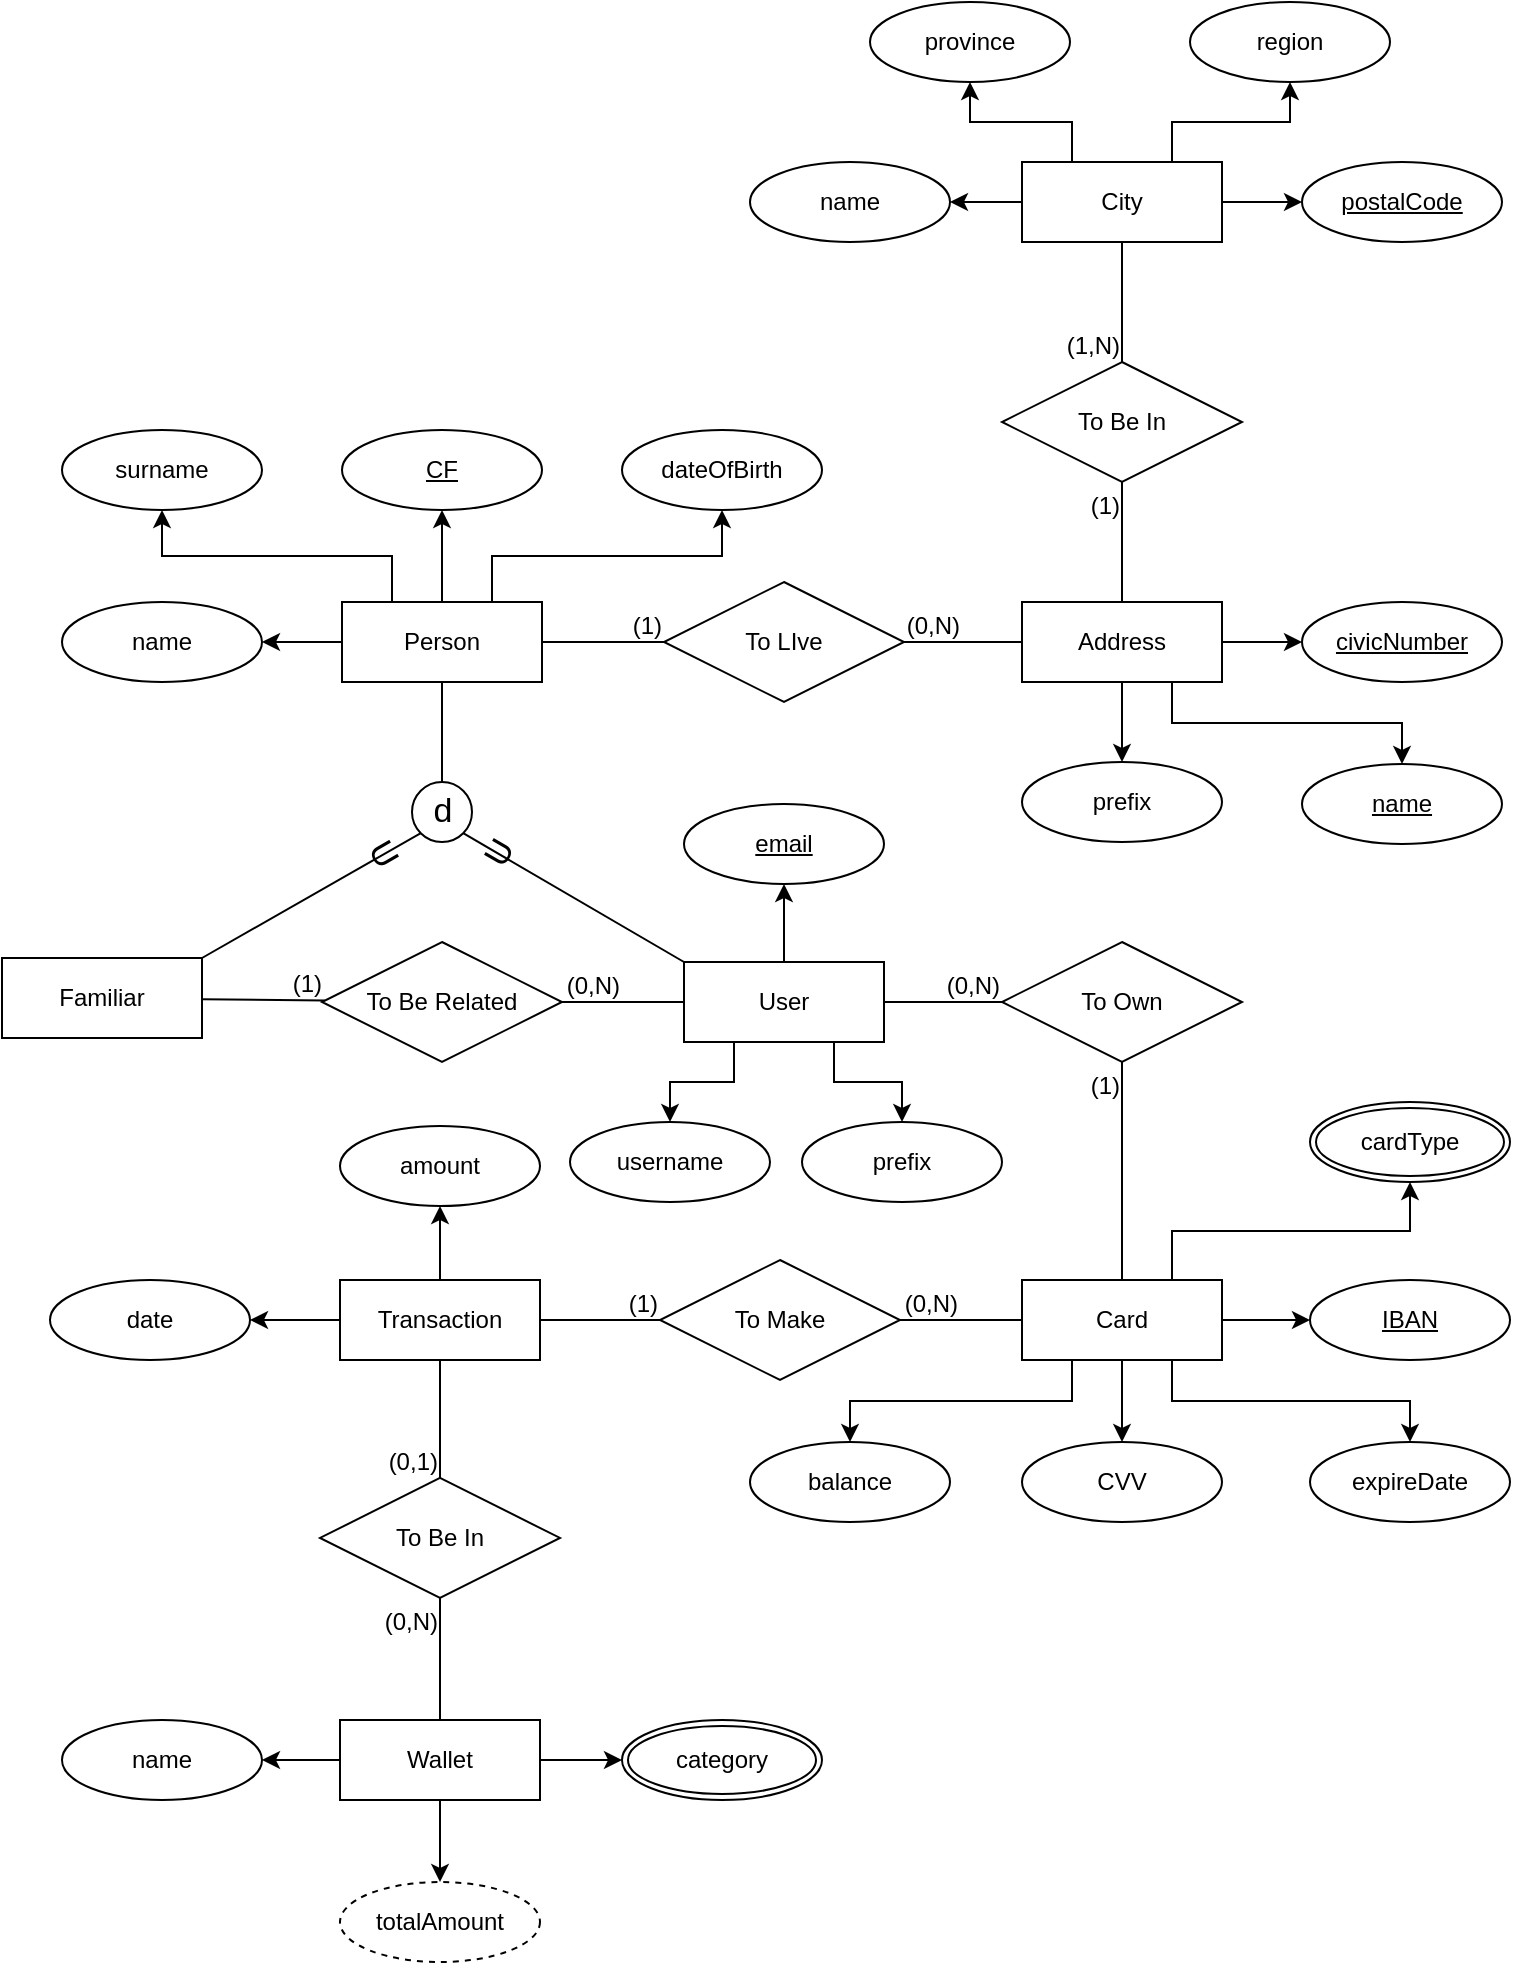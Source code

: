 <mxfile version="21.7.5" type="device">
  <diagram name="Pagina-1" id="V5ksIkCfvQu8_VufCoOh">
    <mxGraphModel dx="607" dy="776" grid="1" gridSize="10" guides="1" tooltips="1" connect="1" arrows="1" fold="1" page="1" pageScale="1" pageWidth="827" pageHeight="1169" math="0" shadow="0">
      <root>
        <mxCell id="0" />
        <mxCell id="1" parent="0" />
        <mxCell id="JWHr9cYI6euD82Q0gi6f-63" style="edgeStyle=orthogonalEdgeStyle;rounded=0;orthogonalLoop=1;jettySize=auto;html=1;exitX=0.5;exitY=1;exitDx=0;exitDy=0;" parent="1" source="JWHr9cYI6euD82Q0gi6f-2" target="JWHr9cYI6euD82Q0gi6f-59" edge="1">
          <mxGeometry relative="1" as="geometry" />
        </mxCell>
        <mxCell id="JWHr9cYI6euD82Q0gi6f-64" style="edgeStyle=orthogonalEdgeStyle;rounded=0;orthogonalLoop=1;jettySize=auto;html=1;exitX=0.75;exitY=1;exitDx=0;exitDy=0;" parent="1" source="JWHr9cYI6euD82Q0gi6f-2" target="JWHr9cYI6euD82Q0gi6f-60" edge="1">
          <mxGeometry relative="1" as="geometry" />
        </mxCell>
        <mxCell id="JWHr9cYI6euD82Q0gi6f-65" style="edgeStyle=orthogonalEdgeStyle;rounded=0;orthogonalLoop=1;jettySize=auto;html=1;exitX=1;exitY=0.5;exitDx=0;exitDy=0;" parent="1" source="JWHr9cYI6euD82Q0gi6f-2" target="JWHr9cYI6euD82Q0gi6f-61" edge="1">
          <mxGeometry relative="1" as="geometry" />
        </mxCell>
        <mxCell id="JWHr9cYI6euD82Q0gi6f-2" value="Address" style="whiteSpace=wrap;html=1;align=center;" parent="1" vertex="1">
          <mxGeometry x="1376" y="380" width="100" height="40" as="geometry" />
        </mxCell>
        <mxCell id="Yr8jS5GsggjdQLUqcXRx-10" style="edgeStyle=orthogonalEdgeStyle;rounded=0;orthogonalLoop=1;jettySize=auto;html=1;exitX=0.5;exitY=0;exitDx=0;exitDy=0;" parent="1" source="JWHr9cYI6euD82Q0gi6f-3" target="Yr8jS5GsggjdQLUqcXRx-9" edge="1">
          <mxGeometry relative="1" as="geometry" />
        </mxCell>
        <mxCell id="Yr8jS5GsggjdQLUqcXRx-11" style="edgeStyle=orthogonalEdgeStyle;rounded=0;orthogonalLoop=1;jettySize=auto;html=1;exitX=0;exitY=0.5;exitDx=0;exitDy=0;" parent="1" source="JWHr9cYI6euD82Q0gi6f-3" target="Yr8jS5GsggjdQLUqcXRx-7" edge="1">
          <mxGeometry relative="1" as="geometry" />
        </mxCell>
        <mxCell id="JWHr9cYI6euD82Q0gi6f-3" value="Transaction" style="whiteSpace=wrap;html=1;align=center;" parent="1" vertex="1">
          <mxGeometry x="1035" y="719" width="100" height="40" as="geometry" />
        </mxCell>
        <mxCell id="Yr8jS5GsggjdQLUqcXRx-14" style="edgeStyle=orthogonalEdgeStyle;rounded=0;orthogonalLoop=1;jettySize=auto;html=1;exitX=0;exitY=0.5;exitDx=0;exitDy=0;" parent="1" source="JWHr9cYI6euD82Q0gi6f-4" target="Yr8jS5GsggjdQLUqcXRx-13" edge="1">
          <mxGeometry relative="1" as="geometry" />
        </mxCell>
        <mxCell id="Yr8jS5GsggjdQLUqcXRx-16" style="edgeStyle=orthogonalEdgeStyle;rounded=0;orthogonalLoop=1;jettySize=auto;html=1;exitX=1;exitY=0.5;exitDx=0;exitDy=0;" parent="1" source="JWHr9cYI6euD82Q0gi6f-4" target="Yr8jS5GsggjdQLUqcXRx-15" edge="1">
          <mxGeometry relative="1" as="geometry" />
        </mxCell>
        <mxCell id="Yr8jS5GsggjdQLUqcXRx-18" style="edgeStyle=orthogonalEdgeStyle;rounded=0;orthogonalLoop=1;jettySize=auto;html=1;exitX=0.5;exitY=1;exitDx=0;exitDy=0;" parent="1" source="JWHr9cYI6euD82Q0gi6f-4" target="Yr8jS5GsggjdQLUqcXRx-17" edge="1">
          <mxGeometry relative="1" as="geometry" />
        </mxCell>
        <mxCell id="JWHr9cYI6euD82Q0gi6f-4" value="Wallet" style="whiteSpace=wrap;html=1;align=center;" parent="1" vertex="1">
          <mxGeometry x="1035" y="939" width="100" height="40" as="geometry" />
        </mxCell>
        <mxCell id="Yr8jS5GsggjdQLUqcXRx-4" style="edgeStyle=orthogonalEdgeStyle;rounded=0;orthogonalLoop=1;jettySize=auto;html=1;exitX=0.5;exitY=1;exitDx=0;exitDy=0;" parent="1" source="JWHr9cYI6euD82Q0gi6f-5" target="Yr8jS5GsggjdQLUqcXRx-2" edge="1">
          <mxGeometry relative="1" as="geometry" />
        </mxCell>
        <mxCell id="Yr8jS5GsggjdQLUqcXRx-5" style="edgeStyle=orthogonalEdgeStyle;rounded=0;orthogonalLoop=1;jettySize=auto;html=1;exitX=0.75;exitY=1;exitDx=0;exitDy=0;" parent="1" source="JWHr9cYI6euD82Q0gi6f-5" target="Yr8jS5GsggjdQLUqcXRx-1" edge="1">
          <mxGeometry relative="1" as="geometry" />
        </mxCell>
        <mxCell id="Yr8jS5GsggjdQLUqcXRx-6" style="edgeStyle=orthogonalEdgeStyle;rounded=0;orthogonalLoop=1;jettySize=auto;html=1;exitX=1;exitY=0.5;exitDx=0;exitDy=0;" parent="1" source="JWHr9cYI6euD82Q0gi6f-5" target="Yr8jS5GsggjdQLUqcXRx-3" edge="1">
          <mxGeometry relative="1" as="geometry" />
        </mxCell>
        <mxCell id="Yr8jS5GsggjdQLUqcXRx-20" style="edgeStyle=orthogonalEdgeStyle;rounded=0;orthogonalLoop=1;jettySize=auto;html=1;exitX=0.75;exitY=0;exitDx=0;exitDy=0;" parent="1" source="JWHr9cYI6euD82Q0gi6f-5" target="Yr8jS5GsggjdQLUqcXRx-19" edge="1">
          <mxGeometry relative="1" as="geometry" />
        </mxCell>
        <mxCell id="CBOZYVvjUtv-n5PX9l5r-3" style="edgeStyle=orthogonalEdgeStyle;rounded=0;orthogonalLoop=1;jettySize=auto;html=1;exitX=0.25;exitY=1;exitDx=0;exitDy=0;entryX=0.5;entryY=0;entryDx=0;entryDy=0;" edge="1" parent="1" source="JWHr9cYI6euD82Q0gi6f-5" target="CBOZYVvjUtv-n5PX9l5r-2">
          <mxGeometry relative="1" as="geometry" />
        </mxCell>
        <mxCell id="JWHr9cYI6euD82Q0gi6f-5" value="Card" style="whiteSpace=wrap;html=1;align=center;" parent="1" vertex="1">
          <mxGeometry x="1376" y="719" width="100" height="40" as="geometry" />
        </mxCell>
        <mxCell id="JWHr9cYI6euD82Q0gi6f-77" style="edgeStyle=orthogonalEdgeStyle;rounded=0;orthogonalLoop=1;jettySize=auto;html=1;exitX=0.75;exitY=1;exitDx=0;exitDy=0;" parent="1" source="JWHr9cYI6euD82Q0gi6f-6" target="JWHr9cYI6euD82Q0gi6f-76" edge="1">
          <mxGeometry relative="1" as="geometry" />
        </mxCell>
        <mxCell id="JWHr9cYI6euD82Q0gi6f-78" style="edgeStyle=orthogonalEdgeStyle;rounded=0;orthogonalLoop=1;jettySize=auto;html=1;exitX=0.25;exitY=1;exitDx=0;exitDy=0;" parent="1" source="JWHr9cYI6euD82Q0gi6f-6" target="JWHr9cYI6euD82Q0gi6f-75" edge="1">
          <mxGeometry relative="1" as="geometry" />
        </mxCell>
        <mxCell id="JWHr9cYI6euD82Q0gi6f-79" style="edgeStyle=orthogonalEdgeStyle;rounded=0;orthogonalLoop=1;jettySize=auto;html=1;exitX=0.5;exitY=0;exitDx=0;exitDy=0;" parent="1" source="JWHr9cYI6euD82Q0gi6f-6" target="JWHr9cYI6euD82Q0gi6f-74" edge="1">
          <mxGeometry relative="1" as="geometry" />
        </mxCell>
        <mxCell id="JWHr9cYI6euD82Q0gi6f-6" value="User" style="whiteSpace=wrap;html=1;align=center;" parent="1" vertex="1">
          <mxGeometry x="1207" y="560" width="100" height="40" as="geometry" />
        </mxCell>
        <mxCell id="JWHr9cYI6euD82Q0gi6f-55" style="edgeStyle=orthogonalEdgeStyle;rounded=0;orthogonalLoop=1;jettySize=auto;html=1;exitX=0.5;exitY=0;exitDx=0;exitDy=0;" parent="1" source="JWHr9cYI6euD82Q0gi6f-7" target="JWHr9cYI6euD82Q0gi6f-54" edge="1">
          <mxGeometry relative="1" as="geometry" />
        </mxCell>
        <mxCell id="JWHr9cYI6euD82Q0gi6f-56" style="edgeStyle=orthogonalEdgeStyle;rounded=0;orthogonalLoop=1;jettySize=auto;html=1;exitX=0.25;exitY=0;exitDx=0;exitDy=0;" parent="1" source="JWHr9cYI6euD82Q0gi6f-7" target="JWHr9cYI6euD82Q0gi6f-52" edge="1">
          <mxGeometry relative="1" as="geometry" />
        </mxCell>
        <mxCell id="JWHr9cYI6euD82Q0gi6f-57" style="edgeStyle=orthogonalEdgeStyle;rounded=0;orthogonalLoop=1;jettySize=auto;html=1;exitX=0;exitY=0.5;exitDx=0;exitDy=0;" parent="1" source="JWHr9cYI6euD82Q0gi6f-7" target="JWHr9cYI6euD82Q0gi6f-50" edge="1">
          <mxGeometry relative="1" as="geometry" />
        </mxCell>
        <mxCell id="JWHr9cYI6euD82Q0gi6f-58" style="edgeStyle=orthogonalEdgeStyle;rounded=0;orthogonalLoop=1;jettySize=auto;html=1;exitX=0.75;exitY=0;exitDx=0;exitDy=0;" parent="1" source="JWHr9cYI6euD82Q0gi6f-7" target="JWHr9cYI6euD82Q0gi6f-51" edge="1">
          <mxGeometry relative="1" as="geometry" />
        </mxCell>
        <mxCell id="JWHr9cYI6euD82Q0gi6f-7" value="Person" style="whiteSpace=wrap;html=1;align=center;" parent="1" vertex="1">
          <mxGeometry x="1036" y="380" width="100" height="40" as="geometry" />
        </mxCell>
        <mxCell id="JWHr9cYI6euD82Q0gi6f-10" value="Familiar" style="whiteSpace=wrap;html=1;align=center;" parent="1" vertex="1">
          <mxGeometry x="866" y="558" width="100" height="40" as="geometry" />
        </mxCell>
        <mxCell id="JWHr9cYI6euD82Q0gi6f-11" value="To LIve" style="shape=rhombus;perimeter=rhombusPerimeter;whiteSpace=wrap;html=1;align=center;" parent="1" vertex="1">
          <mxGeometry x="1197" y="370" width="120" height="60" as="geometry" />
        </mxCell>
        <mxCell id="JWHr9cYI6euD82Q0gi6f-12" value="" style="endArrow=none;html=1;rounded=0;" parent="1" source="JWHr9cYI6euD82Q0gi6f-7" target="JWHr9cYI6euD82Q0gi6f-11" edge="1">
          <mxGeometry relative="1" as="geometry">
            <mxPoint x="666" y="510" as="sourcePoint" />
            <mxPoint x="826" y="510" as="targetPoint" />
          </mxGeometry>
        </mxCell>
        <mxCell id="JWHr9cYI6euD82Q0gi6f-13" value="(1)" style="resizable=0;html=1;whiteSpace=wrap;align=right;verticalAlign=bottom;" parent="JWHr9cYI6euD82Q0gi6f-12" connectable="0" vertex="1">
          <mxGeometry x="1" relative="1" as="geometry" />
        </mxCell>
        <mxCell id="JWHr9cYI6euD82Q0gi6f-15" value="" style="endArrow=none;html=1;rounded=0;" parent="1" source="JWHr9cYI6euD82Q0gi6f-2" target="JWHr9cYI6euD82Q0gi6f-11" edge="1">
          <mxGeometry relative="1" as="geometry">
            <mxPoint x="1276" y="540" as="sourcePoint" />
            <mxPoint x="946" y="570" as="targetPoint" />
          </mxGeometry>
        </mxCell>
        <mxCell id="JWHr9cYI6euD82Q0gi6f-16" value="(0,N)" style="resizable=0;html=1;whiteSpace=wrap;align=right;verticalAlign=bottom;" parent="JWHr9cYI6euD82Q0gi6f-15" connectable="0" vertex="1">
          <mxGeometry x="1" relative="1" as="geometry">
            <mxPoint x="29" as="offset" />
          </mxGeometry>
        </mxCell>
        <mxCell id="JWHr9cYI6euD82Q0gi6f-17" value="To Be In" style="shape=rhombus;perimeter=rhombusPerimeter;whiteSpace=wrap;html=1;align=center;" parent="1" vertex="1">
          <mxGeometry x="1366" y="260" width="120" height="60" as="geometry" />
        </mxCell>
        <mxCell id="JWHr9cYI6euD82Q0gi6f-70" style="edgeStyle=orthogonalEdgeStyle;rounded=0;orthogonalLoop=1;jettySize=auto;html=1;exitX=0.75;exitY=0;exitDx=0;exitDy=0;" parent="1" source="JWHr9cYI6euD82Q0gi6f-18" target="JWHr9cYI6euD82Q0gi6f-67" edge="1">
          <mxGeometry relative="1" as="geometry" />
        </mxCell>
        <mxCell id="JWHr9cYI6euD82Q0gi6f-71" style="edgeStyle=orthogonalEdgeStyle;rounded=0;orthogonalLoop=1;jettySize=auto;html=1;exitX=0.25;exitY=0;exitDx=0;exitDy=0;" parent="1" source="JWHr9cYI6euD82Q0gi6f-18" target="JWHr9cYI6euD82Q0gi6f-66" edge="1">
          <mxGeometry relative="1" as="geometry" />
        </mxCell>
        <mxCell id="JWHr9cYI6euD82Q0gi6f-72" style="edgeStyle=orthogonalEdgeStyle;rounded=0;orthogonalLoop=1;jettySize=auto;html=1;exitX=1;exitY=0.5;exitDx=0;exitDy=0;" parent="1" source="JWHr9cYI6euD82Q0gi6f-18" target="JWHr9cYI6euD82Q0gi6f-69" edge="1">
          <mxGeometry relative="1" as="geometry" />
        </mxCell>
        <mxCell id="JWHr9cYI6euD82Q0gi6f-73" style="edgeStyle=orthogonalEdgeStyle;rounded=0;orthogonalLoop=1;jettySize=auto;html=1;exitX=0;exitY=0.5;exitDx=0;exitDy=0;" parent="1" source="JWHr9cYI6euD82Q0gi6f-18" target="JWHr9cYI6euD82Q0gi6f-68" edge="1">
          <mxGeometry relative="1" as="geometry" />
        </mxCell>
        <mxCell id="JWHr9cYI6euD82Q0gi6f-18" value="City" style="whiteSpace=wrap;html=1;align=center;" parent="1" vertex="1">
          <mxGeometry x="1376" y="160" width="100" height="40" as="geometry" />
        </mxCell>
        <mxCell id="JWHr9cYI6euD82Q0gi6f-19" value="" style="endArrow=none;html=1;rounded=0;" parent="1" source="JWHr9cYI6euD82Q0gi6f-2" target="JWHr9cYI6euD82Q0gi6f-17" edge="1">
          <mxGeometry relative="1" as="geometry">
            <mxPoint x="1096" y="479" as="sourcePoint" />
            <mxPoint x="1176" y="479" as="targetPoint" />
          </mxGeometry>
        </mxCell>
        <mxCell id="JWHr9cYI6euD82Q0gi6f-20" value="(1)" style="resizable=0;html=1;whiteSpace=wrap;align=right;verticalAlign=bottom;" parent="JWHr9cYI6euD82Q0gi6f-19" connectable="0" vertex="1">
          <mxGeometry x="1" relative="1" as="geometry">
            <mxPoint y="20" as="offset" />
          </mxGeometry>
        </mxCell>
        <mxCell id="JWHr9cYI6euD82Q0gi6f-21" value="" style="endArrow=none;html=1;rounded=0;" parent="1" source="JWHr9cYI6euD82Q0gi6f-18" target="JWHr9cYI6euD82Q0gi6f-17" edge="1">
          <mxGeometry relative="1" as="geometry">
            <mxPoint x="1526" y="350" as="sourcePoint" />
            <mxPoint x="1526" y="280" as="targetPoint" />
          </mxGeometry>
        </mxCell>
        <mxCell id="JWHr9cYI6euD82Q0gi6f-22" value="(1,N)" style="resizable=0;html=1;whiteSpace=wrap;align=right;verticalAlign=bottom;" parent="JWHr9cYI6euD82Q0gi6f-21" connectable="0" vertex="1">
          <mxGeometry x="1" relative="1" as="geometry">
            <mxPoint as="offset" />
          </mxGeometry>
        </mxCell>
        <mxCell id="JWHr9cYI6euD82Q0gi6f-25" value="" style="ellipse;whiteSpace=wrap;html=1;aspect=fixed;" parent="1" vertex="1">
          <mxGeometry x="1071" y="470" width="30" height="30" as="geometry" />
        </mxCell>
        <mxCell id="JWHr9cYI6euD82Q0gi6f-26" value="d" style="text;html=1;align=center;verticalAlign=middle;resizable=0;points=[];autosize=1;strokeColor=none;fillColor=none;fontSize=17;" parent="1" vertex="1">
          <mxGeometry x="1071" y="470" width="30" height="30" as="geometry" />
        </mxCell>
        <mxCell id="JWHr9cYI6euD82Q0gi6f-27" value="" style="endArrow=none;html=1;rounded=0;exitX=0.5;exitY=0;exitDx=0;exitDy=0;" parent="1" source="JWHr9cYI6euD82Q0gi6f-25" target="JWHr9cYI6euD82Q0gi6f-7" edge="1">
          <mxGeometry width="50" height="50" relative="1" as="geometry">
            <mxPoint x="1070" y="500" as="sourcePoint" />
            <mxPoint x="1136" y="500" as="targetPoint" />
          </mxGeometry>
        </mxCell>
        <mxCell id="JWHr9cYI6euD82Q0gi6f-30" value="To Be Related" style="shape=rhombus;perimeter=rhombusPerimeter;whiteSpace=wrap;html=1;align=center;" parent="1" vertex="1">
          <mxGeometry x="1026" y="550" width="120" height="60" as="geometry" />
        </mxCell>
        <mxCell id="JWHr9cYI6euD82Q0gi6f-31" value="" style="endArrow=none;html=1;rounded=0;" parent="1" source="JWHr9cYI6euD82Q0gi6f-10" target="JWHr9cYI6euD82Q0gi6f-30" edge="1">
          <mxGeometry relative="1" as="geometry">
            <mxPoint x="996" y="689" as="sourcePoint" />
            <mxPoint x="1057" y="689" as="targetPoint" />
          </mxGeometry>
        </mxCell>
        <mxCell id="JWHr9cYI6euD82Q0gi6f-32" value="(1)" style="resizable=0;html=1;whiteSpace=wrap;align=right;verticalAlign=bottom;" parent="JWHr9cYI6euD82Q0gi6f-31" connectable="0" vertex="1">
          <mxGeometry x="1" relative="1" as="geometry" />
        </mxCell>
        <mxCell id="JWHr9cYI6euD82Q0gi6f-33" value="" style="endArrow=none;html=1;rounded=0;" parent="1" source="JWHr9cYI6euD82Q0gi6f-6" target="JWHr9cYI6euD82Q0gi6f-30" edge="1">
          <mxGeometry relative="1" as="geometry">
            <mxPoint x="1236" y="689" as="sourcePoint" />
            <mxPoint x="1177" y="689" as="targetPoint" />
          </mxGeometry>
        </mxCell>
        <mxCell id="JWHr9cYI6euD82Q0gi6f-34" value="(0,N)" style="resizable=0;html=1;whiteSpace=wrap;align=right;verticalAlign=bottom;" parent="JWHr9cYI6euD82Q0gi6f-33" connectable="0" vertex="1">
          <mxGeometry x="1" relative="1" as="geometry">
            <mxPoint x="30" as="offset" />
          </mxGeometry>
        </mxCell>
        <mxCell id="JWHr9cYI6euD82Q0gi6f-35" value="To Own" style="shape=rhombus;perimeter=rhombusPerimeter;whiteSpace=wrap;html=1;align=center;" parent="1" vertex="1">
          <mxGeometry x="1366" y="550" width="120" height="60" as="geometry" />
        </mxCell>
        <mxCell id="JWHr9cYI6euD82Q0gi6f-36" value="" style="endArrow=none;html=1;rounded=0;" parent="1" source="JWHr9cYI6euD82Q0gi6f-5" target="JWHr9cYI6euD82Q0gi6f-35" edge="1">
          <mxGeometry relative="1" as="geometry">
            <mxPoint x="1396" y="780" as="sourcePoint" />
            <mxPoint x="1146" y="879" as="targetPoint" />
          </mxGeometry>
        </mxCell>
        <mxCell id="JWHr9cYI6euD82Q0gi6f-37" value="(1)" style="resizable=0;html=1;whiteSpace=wrap;align=right;verticalAlign=bottom;" parent="JWHr9cYI6euD82Q0gi6f-36" connectable="0" vertex="1">
          <mxGeometry x="1" relative="1" as="geometry">
            <mxPoint y="20" as="offset" />
          </mxGeometry>
        </mxCell>
        <mxCell id="JWHr9cYI6euD82Q0gi6f-38" value="" style="endArrow=none;html=1;rounded=0;" parent="1" source="JWHr9cYI6euD82Q0gi6f-6" target="JWHr9cYI6euD82Q0gi6f-35" edge="1">
          <mxGeometry relative="1" as="geometry">
            <mxPoint x="1396" y="600" as="sourcePoint" />
            <mxPoint x="1496" y="680" as="targetPoint" />
          </mxGeometry>
        </mxCell>
        <mxCell id="JWHr9cYI6euD82Q0gi6f-39" value="(0,N)" style="resizable=0;html=1;whiteSpace=wrap;align=right;verticalAlign=bottom;" parent="JWHr9cYI6euD82Q0gi6f-38" connectable="0" vertex="1">
          <mxGeometry x="1" relative="1" as="geometry">
            <mxPoint as="offset" />
          </mxGeometry>
        </mxCell>
        <mxCell id="JWHr9cYI6euD82Q0gi6f-40" value="To Make" style="shape=rhombus;perimeter=rhombusPerimeter;whiteSpace=wrap;html=1;align=center;" parent="1" vertex="1">
          <mxGeometry x="1195" y="709" width="120" height="60" as="geometry" />
        </mxCell>
        <mxCell id="JWHr9cYI6euD82Q0gi6f-41" value="" style="endArrow=none;html=1;rounded=0;" parent="1" source="JWHr9cYI6euD82Q0gi6f-3" target="JWHr9cYI6euD82Q0gi6f-40" edge="1">
          <mxGeometry relative="1" as="geometry">
            <mxPoint x="1135" y="738" as="sourcePoint" />
            <mxPoint x="1226" y="848" as="targetPoint" />
          </mxGeometry>
        </mxCell>
        <mxCell id="JWHr9cYI6euD82Q0gi6f-42" value="(1)" style="resizable=0;html=1;whiteSpace=wrap;align=right;verticalAlign=bottom;" parent="JWHr9cYI6euD82Q0gi6f-41" connectable="0" vertex="1">
          <mxGeometry x="1" relative="1" as="geometry" />
        </mxCell>
        <mxCell id="JWHr9cYI6euD82Q0gi6f-43" value="" style="endArrow=none;html=1;rounded=0;" parent="1" source="JWHr9cYI6euD82Q0gi6f-5" target="JWHr9cYI6euD82Q0gi6f-40" edge="1">
          <mxGeometry relative="1" as="geometry">
            <mxPoint x="1376" y="739" as="sourcePoint" />
            <mxPoint x="1346" y="848" as="targetPoint" />
          </mxGeometry>
        </mxCell>
        <mxCell id="JWHr9cYI6euD82Q0gi6f-44" value="(0,N)" style="resizable=0;html=1;whiteSpace=wrap;align=right;verticalAlign=bottom;" parent="JWHr9cYI6euD82Q0gi6f-43" connectable="0" vertex="1">
          <mxGeometry x="1" relative="1" as="geometry">
            <mxPoint x="30" as="offset" />
          </mxGeometry>
        </mxCell>
        <mxCell id="JWHr9cYI6euD82Q0gi6f-45" value="To Be In" style="shape=rhombus;perimeter=rhombusPerimeter;whiteSpace=wrap;html=1;align=center;" parent="1" vertex="1">
          <mxGeometry x="1025" y="817.99" width="120" height="60" as="geometry" />
        </mxCell>
        <mxCell id="JWHr9cYI6euD82Q0gi6f-46" value="" style="endArrow=none;html=1;rounded=0;" parent="1" source="JWHr9cYI6euD82Q0gi6f-4" target="JWHr9cYI6euD82Q0gi6f-45" edge="1">
          <mxGeometry relative="1" as="geometry">
            <mxPoint x="1085" y="938" as="sourcePoint" />
            <mxPoint x="974" y="1038" as="targetPoint" />
          </mxGeometry>
        </mxCell>
        <mxCell id="JWHr9cYI6euD82Q0gi6f-47" value="(0,N)" style="resizable=0;html=1;whiteSpace=wrap;align=right;verticalAlign=bottom;" parent="JWHr9cYI6euD82Q0gi6f-46" connectable="0" vertex="1">
          <mxGeometry x="1" relative="1" as="geometry">
            <mxPoint y="20" as="offset" />
          </mxGeometry>
        </mxCell>
        <mxCell id="JWHr9cYI6euD82Q0gi6f-48" value="" style="endArrow=none;html=1;rounded=0;" parent="1" source="JWHr9cYI6euD82Q0gi6f-3" target="JWHr9cYI6euD82Q0gi6f-45" edge="1">
          <mxGeometry relative="1" as="geometry">
            <mxPoint x="1085" y="759" as="sourcePoint" />
            <mxPoint x="1324" y="839" as="targetPoint" />
          </mxGeometry>
        </mxCell>
        <mxCell id="JWHr9cYI6euD82Q0gi6f-49" value="(0,1)" style="resizable=0;html=1;whiteSpace=wrap;align=right;verticalAlign=bottom;" parent="JWHr9cYI6euD82Q0gi6f-48" connectable="0" vertex="1">
          <mxGeometry x="1" relative="1" as="geometry">
            <mxPoint as="offset" />
          </mxGeometry>
        </mxCell>
        <mxCell id="JWHr9cYI6euD82Q0gi6f-50" value="name" style="ellipse;whiteSpace=wrap;html=1;align=center;" parent="1" vertex="1">
          <mxGeometry x="896" y="380" width="100" height="40" as="geometry" />
        </mxCell>
        <mxCell id="JWHr9cYI6euD82Q0gi6f-51" value="dateOfBirth" style="ellipse;whiteSpace=wrap;html=1;align=center;" parent="1" vertex="1">
          <mxGeometry x="1176" y="294" width="100" height="40" as="geometry" />
        </mxCell>
        <mxCell id="JWHr9cYI6euD82Q0gi6f-52" value="surname" style="ellipse;whiteSpace=wrap;html=1;align=center;" parent="1" vertex="1">
          <mxGeometry x="896" y="294" width="100" height="40" as="geometry" />
        </mxCell>
        <mxCell id="JWHr9cYI6euD82Q0gi6f-54" value="CF" style="ellipse;whiteSpace=wrap;html=1;align=center;fontStyle=4;" parent="1" vertex="1">
          <mxGeometry x="1036" y="294" width="100" height="40" as="geometry" />
        </mxCell>
        <mxCell id="JWHr9cYI6euD82Q0gi6f-59" value="prefix" style="ellipse;whiteSpace=wrap;html=1;align=center;" parent="1" vertex="1">
          <mxGeometry x="1376" y="460" width="100" height="40" as="geometry" />
        </mxCell>
        <mxCell id="JWHr9cYI6euD82Q0gi6f-60" value="name" style="ellipse;whiteSpace=wrap;html=1;align=center;fontStyle=4;" parent="1" vertex="1">
          <mxGeometry x="1516" y="461" width="100" height="40" as="geometry" />
        </mxCell>
        <mxCell id="JWHr9cYI6euD82Q0gi6f-61" value="civicNumber" style="ellipse;whiteSpace=wrap;html=1;align=center;fontStyle=4;" parent="1" vertex="1">
          <mxGeometry x="1516" y="380" width="100" height="40" as="geometry" />
        </mxCell>
        <mxCell id="JWHr9cYI6euD82Q0gi6f-66" value="province" style="ellipse;whiteSpace=wrap;html=1;align=center;" parent="1" vertex="1">
          <mxGeometry x="1300" y="80" width="100" height="40" as="geometry" />
        </mxCell>
        <mxCell id="JWHr9cYI6euD82Q0gi6f-67" value="region" style="ellipse;whiteSpace=wrap;html=1;align=center;" parent="1" vertex="1">
          <mxGeometry x="1460" y="80" width="100" height="40" as="geometry" />
        </mxCell>
        <mxCell id="JWHr9cYI6euD82Q0gi6f-68" value="name" style="ellipse;whiteSpace=wrap;html=1;align=center;" parent="1" vertex="1">
          <mxGeometry x="1240" y="160" width="100" height="40" as="geometry" />
        </mxCell>
        <mxCell id="JWHr9cYI6euD82Q0gi6f-69" value="postalCode" style="ellipse;whiteSpace=wrap;html=1;align=center;fontStyle=4;" parent="1" vertex="1">
          <mxGeometry x="1516" y="160" width="100" height="40" as="geometry" />
        </mxCell>
        <mxCell id="JWHr9cYI6euD82Q0gi6f-74" value="email" style="ellipse;whiteSpace=wrap;html=1;align=center;fontStyle=4;" parent="1" vertex="1">
          <mxGeometry x="1207" y="481" width="100" height="40" as="geometry" />
        </mxCell>
        <mxCell id="JWHr9cYI6euD82Q0gi6f-75" value="username" style="ellipse;whiteSpace=wrap;html=1;align=center;" parent="1" vertex="1">
          <mxGeometry x="1150" y="640" width="100" height="40" as="geometry" />
        </mxCell>
        <mxCell id="JWHr9cYI6euD82Q0gi6f-76" value="prefix" style="ellipse;whiteSpace=wrap;html=1;align=center;" parent="1" vertex="1">
          <mxGeometry x="1266" y="640" width="100" height="40" as="geometry" />
        </mxCell>
        <mxCell id="JWHr9cYI6euD82Q0gi6f-80" value="" style="endArrow=none;html=1;rounded=0;exitX=1;exitY=0;exitDx=0;exitDy=0;entryX=0;entryY=1;entryDx=0;entryDy=0;" parent="1" source="JWHr9cYI6euD82Q0gi6f-10" target="JWHr9cYI6euD82Q0gi6f-25" edge="1">
          <mxGeometry width="50" height="50" relative="1" as="geometry">
            <mxPoint x="1025" y="521" as="sourcePoint" />
            <mxPoint x="1025" y="471" as="targetPoint" />
          </mxGeometry>
        </mxCell>
        <mxCell id="JWHr9cYI6euD82Q0gi6f-81" value="" style="endArrow=none;html=1;rounded=0;exitX=0;exitY=0;exitDx=0;exitDy=0;entryX=1;entryY=1;entryDx=0;entryDy=0;" parent="1" source="JWHr9cYI6euD82Q0gi6f-6" target="JWHr9cYI6euD82Q0gi6f-25" edge="1">
          <mxGeometry width="50" height="50" relative="1" as="geometry">
            <mxPoint x="1160" y="531" as="sourcePoint" />
            <mxPoint x="1160" y="481" as="targetPoint" />
          </mxGeometry>
        </mxCell>
        <mxCell id="JWHr9cYI6euD82Q0gi6f-87" value="U" style="text;html=1;align=center;verticalAlign=middle;resizable=0;points=[];autosize=1;strokeColor=none;fillColor=none;fontSize=17;rotation=-60;" parent="1" vertex="1">
          <mxGeometry x="1095" y="491" width="40" height="30" as="geometry" />
        </mxCell>
        <mxCell id="JWHr9cYI6euD82Q0gi6f-89" value="U" style="text;html=1;align=center;verticalAlign=middle;resizable=0;points=[];autosize=1;strokeColor=none;fillColor=none;fontSize=17;rotation=60;" parent="1" vertex="1">
          <mxGeometry x="1036" y="491" width="40" height="30" as="geometry" />
        </mxCell>
        <mxCell id="Yr8jS5GsggjdQLUqcXRx-1" value="expireDate" style="ellipse;whiteSpace=wrap;html=1;align=center;" parent="1" vertex="1">
          <mxGeometry x="1520" y="800" width="100" height="40" as="geometry" />
        </mxCell>
        <mxCell id="Yr8jS5GsggjdQLUqcXRx-2" value="CVV" style="ellipse;whiteSpace=wrap;html=1;align=center;" parent="1" vertex="1">
          <mxGeometry x="1376" y="800" width="100" height="40" as="geometry" />
        </mxCell>
        <mxCell id="Yr8jS5GsggjdQLUqcXRx-3" value="IBAN" style="ellipse;whiteSpace=wrap;html=1;align=center;fontStyle=4;" parent="1" vertex="1">
          <mxGeometry x="1520" y="719" width="100" height="40" as="geometry" />
        </mxCell>
        <mxCell id="Yr8jS5GsggjdQLUqcXRx-7" value="date" style="ellipse;whiteSpace=wrap;html=1;align=center;" parent="1" vertex="1">
          <mxGeometry x="890" y="719" width="100" height="40" as="geometry" />
        </mxCell>
        <mxCell id="Yr8jS5GsggjdQLUqcXRx-9" value="amount" style="ellipse;whiteSpace=wrap;html=1;align=center;" parent="1" vertex="1">
          <mxGeometry x="1035" y="642" width="100" height="40" as="geometry" />
        </mxCell>
        <mxCell id="Yr8jS5GsggjdQLUqcXRx-13" value="name" style="ellipse;whiteSpace=wrap;html=1;align=center;" parent="1" vertex="1">
          <mxGeometry x="896" y="939" width="100" height="40" as="geometry" />
        </mxCell>
        <mxCell id="Yr8jS5GsggjdQLUqcXRx-15" value="category" style="ellipse;shape=doubleEllipse;margin=3;whiteSpace=wrap;html=1;align=center;" parent="1" vertex="1">
          <mxGeometry x="1176" y="939" width="100" height="40" as="geometry" />
        </mxCell>
        <mxCell id="Yr8jS5GsggjdQLUqcXRx-17" value="totalAmount" style="ellipse;whiteSpace=wrap;html=1;align=center;dashed=1;" parent="1" vertex="1">
          <mxGeometry x="1035" y="1020" width="100" height="40" as="geometry" />
        </mxCell>
        <mxCell id="Yr8jS5GsggjdQLUqcXRx-19" value="cardType" style="ellipse;shape=doubleEllipse;margin=3;whiteSpace=wrap;html=1;align=center;" parent="1" vertex="1">
          <mxGeometry x="1520" y="630" width="100" height="40" as="geometry" />
        </mxCell>
        <mxCell id="CBOZYVvjUtv-n5PX9l5r-2" value="balance" style="ellipse;whiteSpace=wrap;html=1;align=center;" vertex="1" parent="1">
          <mxGeometry x="1240" y="800" width="100" height="40" as="geometry" />
        </mxCell>
      </root>
    </mxGraphModel>
  </diagram>
</mxfile>
